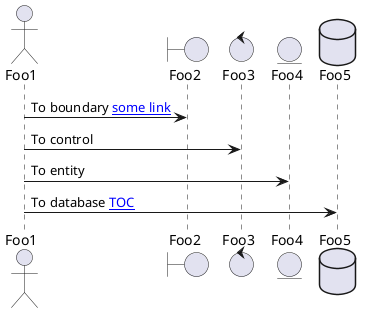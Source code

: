 @startuml
actor Foo1 [[http://plantuml.com/sequence]]
boundary Foo2
control Foo3
entity Foo4
database Foo5
Foo1 -> Foo2 : To boundary [[http://plantuml.com/start{Tooltip for message} some link]]
Foo1 -> Foo3 : To control
Foo1 -> Foo4 : To entity
Foo1 -> Foo5 : To database [[faq#how-to-create-a-table-of-contents{Relative links do not work} TOC]]
@enduml
